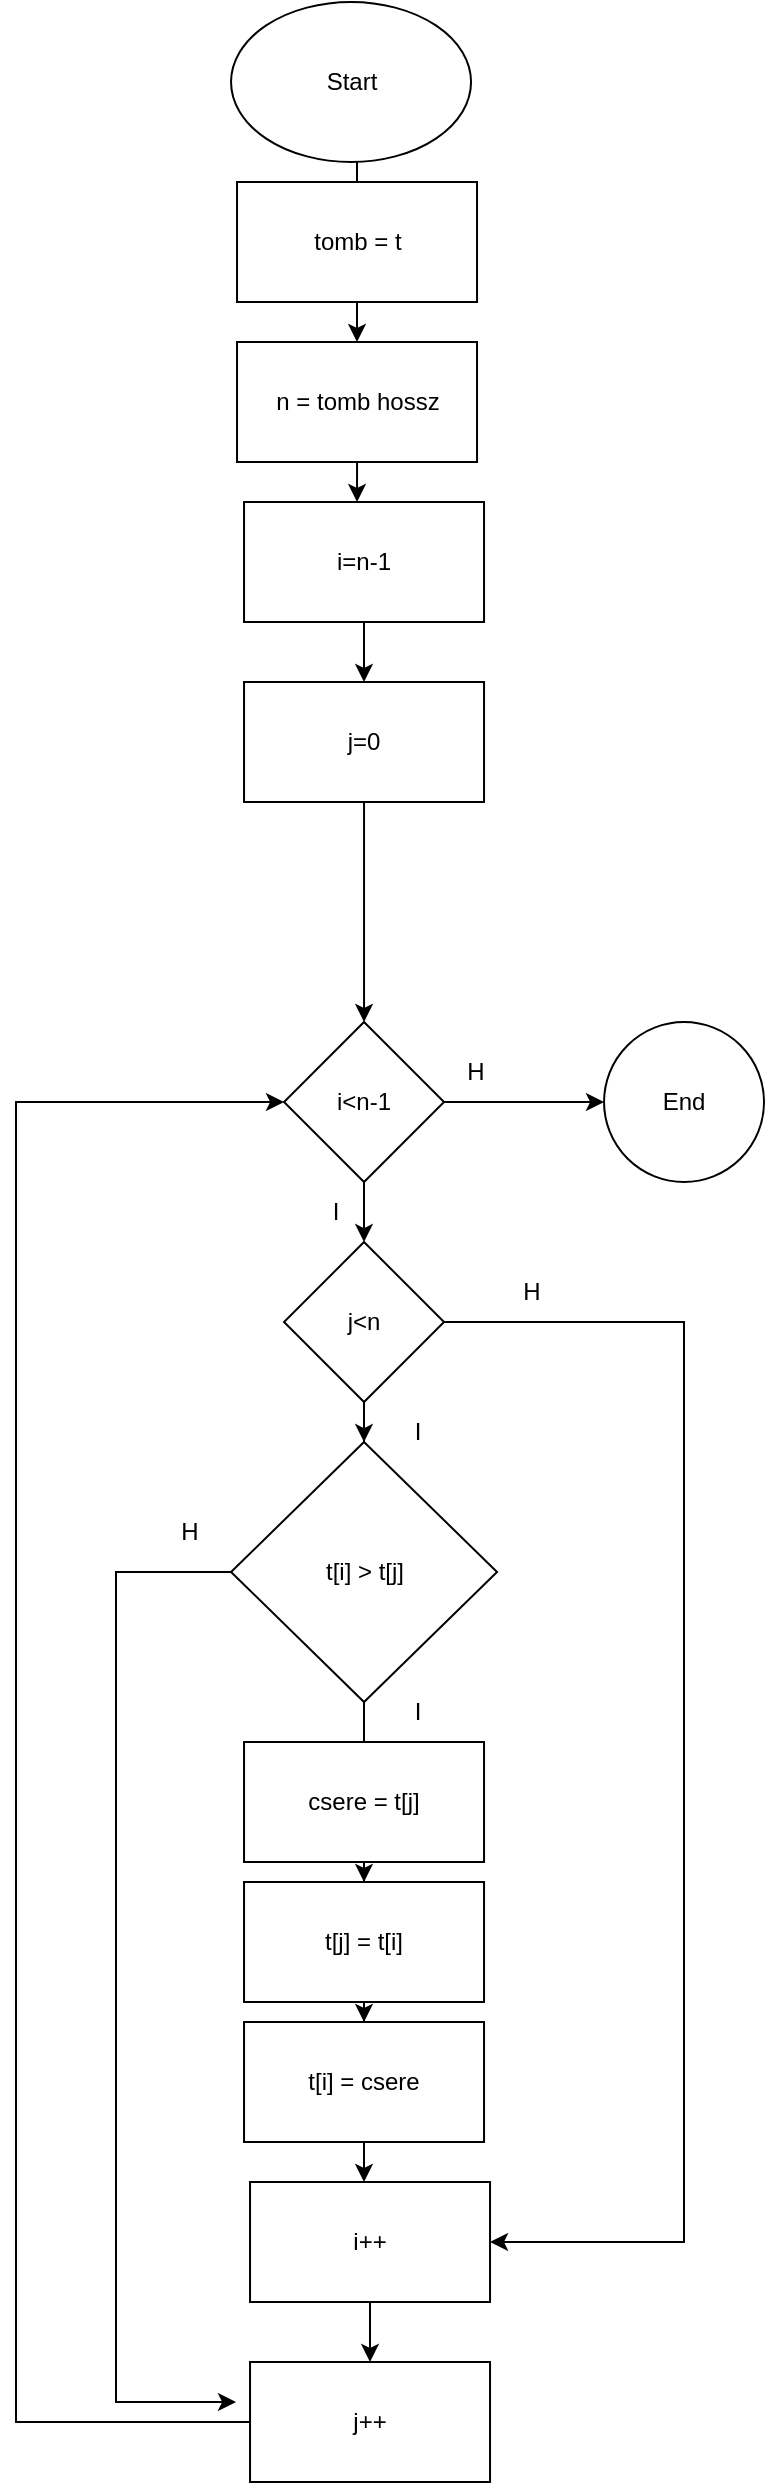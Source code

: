 <mxfile version="21.3.7" type="device">
  <diagram id="C5RBs43oDa-KdzZeNtuy" name="Page-1">
    <mxGraphModel dx="2206" dy="1237" grid="1" gridSize="10" guides="1" tooltips="1" connect="1" arrows="1" fold="1" page="1" pageScale="1" pageWidth="827" pageHeight="1169" math="0" shadow="0">
      <root>
        <mxCell id="WIyWlLk6GJQsqaUBKTNV-0" />
        <mxCell id="WIyWlLk6GJQsqaUBKTNV-1" parent="WIyWlLk6GJQsqaUBKTNV-0" />
        <mxCell id="QgjrdBWxFplCLH38DD7Z-0" value="" style="edgeStyle=orthogonalEdgeStyle;rounded=0;orthogonalLoop=1;jettySize=auto;html=1;" edge="1" parent="WIyWlLk6GJQsqaUBKTNV-1" source="QgjrdBWxFplCLH38DD7Z-26" target="QgjrdBWxFplCLH38DD7Z-3">
          <mxGeometry relative="1" as="geometry">
            <Array as="points">
              <mxPoint x="320.52" y="190" />
              <mxPoint x="320.52" y="190" />
            </Array>
          </mxGeometry>
        </mxCell>
        <mxCell id="QgjrdBWxFplCLH38DD7Z-1" value="Start&lt;br&gt;" style="ellipse;whiteSpace=wrap;html=1;" vertex="1" parent="WIyWlLk6GJQsqaUBKTNV-1">
          <mxGeometry x="257.52" width="120" height="80" as="geometry" />
        </mxCell>
        <mxCell id="QgjrdBWxFplCLH38DD7Z-2" value="" style="edgeStyle=orthogonalEdgeStyle;rounded=0;orthogonalLoop=1;jettySize=auto;html=1;" edge="1" parent="WIyWlLk6GJQsqaUBKTNV-1" source="QgjrdBWxFplCLH38DD7Z-3" target="QgjrdBWxFplCLH38DD7Z-5">
          <mxGeometry relative="1" as="geometry" />
        </mxCell>
        <mxCell id="QgjrdBWxFplCLH38DD7Z-3" value="i=n-1" style="whiteSpace=wrap;html=1;" vertex="1" parent="WIyWlLk6GJQsqaUBKTNV-1">
          <mxGeometry x="264.02" y="250" width="120" height="60" as="geometry" />
        </mxCell>
        <mxCell id="QgjrdBWxFplCLH38DD7Z-4" value="" style="edgeStyle=orthogonalEdgeStyle;rounded=0;orthogonalLoop=1;jettySize=auto;html=1;" edge="1" parent="WIyWlLk6GJQsqaUBKTNV-1" source="QgjrdBWxFplCLH38DD7Z-5" target="QgjrdBWxFplCLH38DD7Z-8">
          <mxGeometry relative="1" as="geometry" />
        </mxCell>
        <mxCell id="QgjrdBWxFplCLH38DD7Z-5" value="j=0" style="whiteSpace=wrap;html=1;" vertex="1" parent="WIyWlLk6GJQsqaUBKTNV-1">
          <mxGeometry x="264.02" y="340" width="120" height="60" as="geometry" />
        </mxCell>
        <mxCell id="QgjrdBWxFplCLH38DD7Z-6" value="" style="edgeStyle=orthogonalEdgeStyle;rounded=0;orthogonalLoop=1;jettySize=auto;html=1;" edge="1" parent="WIyWlLk6GJQsqaUBKTNV-1" source="QgjrdBWxFplCLH38DD7Z-8" target="QgjrdBWxFplCLH38DD7Z-9">
          <mxGeometry relative="1" as="geometry" />
        </mxCell>
        <mxCell id="QgjrdBWxFplCLH38DD7Z-7" value="" style="edgeStyle=orthogonalEdgeStyle;rounded=0;orthogonalLoop=1;jettySize=auto;html=1;" edge="1" parent="WIyWlLk6GJQsqaUBKTNV-1" source="QgjrdBWxFplCLH38DD7Z-31" target="QgjrdBWxFplCLH38DD7Z-13">
          <mxGeometry relative="1" as="geometry">
            <Array as="points">
              <mxPoint x="324.02" y="940" />
              <mxPoint x="324.02" y="940" />
            </Array>
          </mxGeometry>
        </mxCell>
        <mxCell id="QgjrdBWxFplCLH38DD7Z-8" value="i&amp;lt;n-1" style="rhombus;whiteSpace=wrap;html=1;" vertex="1" parent="WIyWlLk6GJQsqaUBKTNV-1">
          <mxGeometry x="284.02" y="510" width="80" height="80" as="geometry" />
        </mxCell>
        <mxCell id="QgjrdBWxFplCLH38DD7Z-9" value="End&lt;br&gt;" style="ellipse;whiteSpace=wrap;html=1;" vertex="1" parent="WIyWlLk6GJQsqaUBKTNV-1">
          <mxGeometry x="444.02" y="510" width="80" height="80" as="geometry" />
        </mxCell>
        <mxCell id="QgjrdBWxFplCLH38DD7Z-10" value="I&lt;br&gt;" style="text;html=1;strokeColor=none;fillColor=none;align=center;verticalAlign=middle;whiteSpace=wrap;rounded=0;" vertex="1" parent="WIyWlLk6GJQsqaUBKTNV-1">
          <mxGeometry x="280.02" y="590" width="60" height="30" as="geometry" />
        </mxCell>
        <mxCell id="QgjrdBWxFplCLH38DD7Z-11" style="edgeStyle=orthogonalEdgeStyle;rounded=0;orthogonalLoop=1;jettySize=auto;html=1;entryX=1;entryY=0.5;entryDx=0;entryDy=0;" edge="1" parent="WIyWlLk6GJQsqaUBKTNV-1" source="QgjrdBWxFplCLH38DD7Z-29" target="QgjrdBWxFplCLH38DD7Z-13">
          <mxGeometry relative="1" as="geometry">
            <Array as="points">
              <mxPoint x="484.02" y="660" />
              <mxPoint x="484.02" y="1120" />
            </Array>
          </mxGeometry>
        </mxCell>
        <mxCell id="QgjrdBWxFplCLH38DD7Z-12" value="" style="edgeStyle=orthogonalEdgeStyle;rounded=0;orthogonalLoop=1;jettySize=auto;html=1;" edge="1" parent="WIyWlLk6GJQsqaUBKTNV-1" source="QgjrdBWxFplCLH38DD7Z-13" target="QgjrdBWxFplCLH38DD7Z-16">
          <mxGeometry relative="1" as="geometry" />
        </mxCell>
        <mxCell id="QgjrdBWxFplCLH38DD7Z-13" value="i++&lt;br&gt;" style="whiteSpace=wrap;html=1;" vertex="1" parent="WIyWlLk6GJQsqaUBKTNV-1">
          <mxGeometry x="267.02" y="1090" width="120" height="60" as="geometry" />
        </mxCell>
        <mxCell id="QgjrdBWxFplCLH38DD7Z-14" value="H" style="text;html=1;strokeColor=none;fillColor=none;align=center;verticalAlign=middle;whiteSpace=wrap;rounded=0;" vertex="1" parent="WIyWlLk6GJQsqaUBKTNV-1">
          <mxGeometry x="350.02" y="520" width="60" height="30" as="geometry" />
        </mxCell>
        <mxCell id="QgjrdBWxFplCLH38DD7Z-15" style="edgeStyle=orthogonalEdgeStyle;rounded=0;orthogonalLoop=1;jettySize=auto;html=1;entryX=0;entryY=0.5;entryDx=0;entryDy=0;" edge="1" parent="WIyWlLk6GJQsqaUBKTNV-1" source="QgjrdBWxFplCLH38DD7Z-16" target="QgjrdBWxFplCLH38DD7Z-8">
          <mxGeometry relative="1" as="geometry">
            <mxPoint x="280.02" y="550" as="targetPoint" />
            <Array as="points">
              <mxPoint x="150.02" y="1210" />
              <mxPoint x="150.02" y="550" />
            </Array>
          </mxGeometry>
        </mxCell>
        <mxCell id="QgjrdBWxFplCLH38DD7Z-16" value="j++" style="whiteSpace=wrap;html=1;" vertex="1" parent="WIyWlLk6GJQsqaUBKTNV-1">
          <mxGeometry x="267.02" y="1180" width="120" height="60" as="geometry" />
        </mxCell>
        <mxCell id="QgjrdBWxFplCLH38DD7Z-17" style="edgeStyle=orthogonalEdgeStyle;rounded=0;orthogonalLoop=1;jettySize=auto;html=1;" edge="1" parent="WIyWlLk6GJQsqaUBKTNV-1" source="QgjrdBWxFplCLH38DD7Z-31">
          <mxGeometry relative="1" as="geometry">
            <mxPoint x="260.02" y="1200" as="targetPoint" />
            <Array as="points">
              <mxPoint x="200.02" y="785" />
              <mxPoint x="200.02" y="1200" />
            </Array>
          </mxGeometry>
        </mxCell>
        <mxCell id="QgjrdBWxFplCLH38DD7Z-18" value="" style="edgeStyle=orthogonalEdgeStyle;rounded=0;orthogonalLoop=1;jettySize=auto;html=1;" edge="1" parent="WIyWlLk6GJQsqaUBKTNV-1" source="QgjrdBWxFplCLH38DD7Z-19" target="QgjrdBWxFplCLH38DD7Z-21">
          <mxGeometry relative="1" as="geometry" />
        </mxCell>
        <mxCell id="QgjrdBWxFplCLH38DD7Z-19" value="csere = t[j]" style="whiteSpace=wrap;html=1;" vertex="1" parent="WIyWlLk6GJQsqaUBKTNV-1">
          <mxGeometry x="264.02" y="870" width="120" height="60" as="geometry" />
        </mxCell>
        <mxCell id="QgjrdBWxFplCLH38DD7Z-20" value="" style="edgeStyle=orthogonalEdgeStyle;rounded=0;orthogonalLoop=1;jettySize=auto;html=1;" edge="1" parent="WIyWlLk6GJQsqaUBKTNV-1" source="QgjrdBWxFplCLH38DD7Z-21" target="QgjrdBWxFplCLH38DD7Z-22">
          <mxGeometry relative="1" as="geometry" />
        </mxCell>
        <mxCell id="QgjrdBWxFplCLH38DD7Z-21" value="t[j] = t[i]" style="whiteSpace=wrap;html=1;" vertex="1" parent="WIyWlLk6GJQsqaUBKTNV-1">
          <mxGeometry x="264.02" y="940" width="120" height="60" as="geometry" />
        </mxCell>
        <mxCell id="QgjrdBWxFplCLH38DD7Z-22" value="t[i] = csere" style="whiteSpace=wrap;html=1;" vertex="1" parent="WIyWlLk6GJQsqaUBKTNV-1">
          <mxGeometry x="264.02" y="1010" width="120" height="60" as="geometry" />
        </mxCell>
        <mxCell id="QgjrdBWxFplCLH38DD7Z-23" value="I&lt;br&gt;" style="text;html=1;strokeColor=none;fillColor=none;align=center;verticalAlign=middle;whiteSpace=wrap;rounded=0;" vertex="1" parent="WIyWlLk6GJQsqaUBKTNV-1">
          <mxGeometry x="320.52" y="840" width="60" height="30" as="geometry" />
        </mxCell>
        <mxCell id="QgjrdBWxFplCLH38DD7Z-24" value="H&lt;br&gt;" style="text;html=1;strokeColor=none;fillColor=none;align=center;verticalAlign=middle;whiteSpace=wrap;rounded=0;" vertex="1" parent="WIyWlLk6GJQsqaUBKTNV-1">
          <mxGeometry x="207.02" y="750" width="60" height="30" as="geometry" />
        </mxCell>
        <mxCell id="QgjrdBWxFplCLH38DD7Z-25" value="" style="edgeStyle=orthogonalEdgeStyle;rounded=0;orthogonalLoop=1;jettySize=auto;html=1;" edge="1" parent="WIyWlLk6GJQsqaUBKTNV-1" source="QgjrdBWxFplCLH38DD7Z-1" target="QgjrdBWxFplCLH38DD7Z-26">
          <mxGeometry relative="1" as="geometry">
            <mxPoint x="320.52" y="160" as="sourcePoint" />
            <mxPoint x="320.52" y="250" as="targetPoint" />
            <Array as="points">
              <mxPoint x="320.52" y="160" />
              <mxPoint x="320.52" y="160" />
            </Array>
          </mxGeometry>
        </mxCell>
        <mxCell id="QgjrdBWxFplCLH38DD7Z-26" value="n = tomb hossz" style="rounded=0;whiteSpace=wrap;html=1;" vertex="1" parent="WIyWlLk6GJQsqaUBKTNV-1">
          <mxGeometry x="260.52" y="170" width="120" height="60" as="geometry" />
        </mxCell>
        <mxCell id="QgjrdBWxFplCLH38DD7Z-27" value="tomb = t" style="rounded=0;whiteSpace=wrap;html=1;" vertex="1" parent="WIyWlLk6GJQsqaUBKTNV-1">
          <mxGeometry x="260.52" y="90" width="120" height="60" as="geometry" />
        </mxCell>
        <mxCell id="QgjrdBWxFplCLH38DD7Z-28" value="" style="edgeStyle=orthogonalEdgeStyle;rounded=0;orthogonalLoop=1;jettySize=auto;html=1;" edge="1" parent="WIyWlLk6GJQsqaUBKTNV-1" source="QgjrdBWxFplCLH38DD7Z-8" target="QgjrdBWxFplCLH38DD7Z-29">
          <mxGeometry relative="1" as="geometry">
            <mxPoint x="324.02" y="520" as="sourcePoint" />
            <mxPoint x="327.02" y="1090" as="targetPoint" />
          </mxGeometry>
        </mxCell>
        <mxCell id="QgjrdBWxFplCLH38DD7Z-29" value="j&amp;lt;n" style="rhombus;whiteSpace=wrap;html=1;" vertex="1" parent="WIyWlLk6GJQsqaUBKTNV-1">
          <mxGeometry x="284.02" y="620" width="80" height="80" as="geometry" />
        </mxCell>
        <mxCell id="QgjrdBWxFplCLH38DD7Z-30" value="" style="edgeStyle=orthogonalEdgeStyle;rounded=0;orthogonalLoop=1;jettySize=auto;html=1;" edge="1" parent="WIyWlLk6GJQsqaUBKTNV-1" source="QgjrdBWxFplCLH38DD7Z-29" target="QgjrdBWxFplCLH38DD7Z-31">
          <mxGeometry relative="1" as="geometry">
            <mxPoint x="330.02" y="694" as="sourcePoint" />
            <mxPoint x="327.02" y="1090" as="targetPoint" />
            <Array as="points" />
          </mxGeometry>
        </mxCell>
        <mxCell id="QgjrdBWxFplCLH38DD7Z-31" value="t[i] &amp;gt; t[j]" style="rhombus;whiteSpace=wrap;html=1;" vertex="1" parent="WIyWlLk6GJQsqaUBKTNV-1">
          <mxGeometry x="257.52" y="720" width="133" height="130" as="geometry" />
        </mxCell>
        <mxCell id="QgjrdBWxFplCLH38DD7Z-32" value="H" style="text;html=1;strokeColor=none;fillColor=none;align=center;verticalAlign=middle;whiteSpace=wrap;rounded=0;" vertex="1" parent="WIyWlLk6GJQsqaUBKTNV-1">
          <mxGeometry x="377.52" y="630" width="60" height="30" as="geometry" />
        </mxCell>
        <mxCell id="QgjrdBWxFplCLH38DD7Z-33" value="I&lt;br&gt;" style="text;html=1;strokeColor=none;fillColor=none;align=center;verticalAlign=middle;whiteSpace=wrap;rounded=0;" vertex="1" parent="WIyWlLk6GJQsqaUBKTNV-1">
          <mxGeometry x="320.52" y="700" width="60" height="30" as="geometry" />
        </mxCell>
      </root>
    </mxGraphModel>
  </diagram>
</mxfile>
